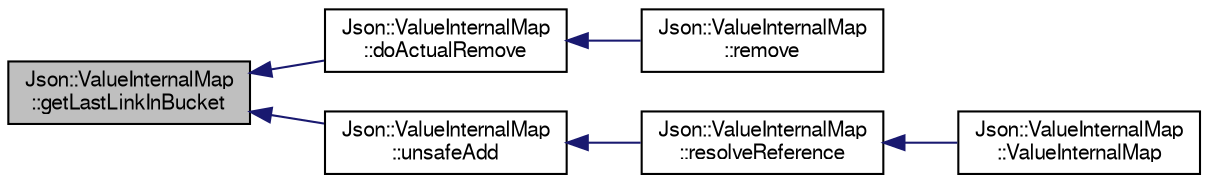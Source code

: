 digraph "Json::ValueInternalMap::getLastLinkInBucket"
{
  edge [fontname="FreeSans",fontsize="10",labelfontname="FreeSans",labelfontsize="10"];
  node [fontname="FreeSans",fontsize="10",shape=record];
  rankdir="LR";
  Node1 [label="Json::ValueInternalMap\l::getLastLinkInBucket",height=0.2,width=0.4,color="black", fillcolor="grey75", style="filled" fontcolor="black"];
  Node1 -> Node2 [dir="back",color="midnightblue",fontsize="10",style="solid",fontname="FreeSans"];
  Node2 [label="Json::ValueInternalMap\l::doActualRemove",height=0.2,width=0.4,color="black", fillcolor="white", style="filled",URL="$class_json_1_1_value_internal_map.html#af297ce9542d365473cf162132b7978a1"];
  Node2 -> Node3 [dir="back",color="midnightblue",fontsize="10",style="solid",fontname="FreeSans"];
  Node3 [label="Json::ValueInternalMap\l::remove",height=0.2,width=0.4,color="black", fillcolor="white", style="filled",URL="$class_json_1_1_value_internal_map.html#aa7f5d3784f2ea54abfa9a6d8df45de5e"];
  Node1 -> Node4 [dir="back",color="midnightblue",fontsize="10",style="solid",fontname="FreeSans"];
  Node4 [label="Json::ValueInternalMap\l::unsafeAdd",height=0.2,width=0.4,color="black", fillcolor="white", style="filled",URL="$class_json_1_1_value_internal_map.html#a9cfabb1505e6075f6b0fc9a5f6b9756c"];
  Node4 -> Node5 [dir="back",color="midnightblue",fontsize="10",style="solid",fontname="FreeSans"];
  Node5 [label="Json::ValueInternalMap\l::resolveReference",height=0.2,width=0.4,color="black", fillcolor="white", style="filled",URL="$class_json_1_1_value_internal_map.html#add7a9a415cc939ff4564e0aaa1cf6349"];
  Node5 -> Node6 [dir="back",color="midnightblue",fontsize="10",style="solid",fontname="FreeSans"];
  Node6 [label="Json::ValueInternalMap\l::ValueInternalMap",height=0.2,width=0.4,color="black", fillcolor="white", style="filled",URL="$class_json_1_1_value_internal_map.html#a2878273dc8422a7d3dd656942180a0fb"];
}
